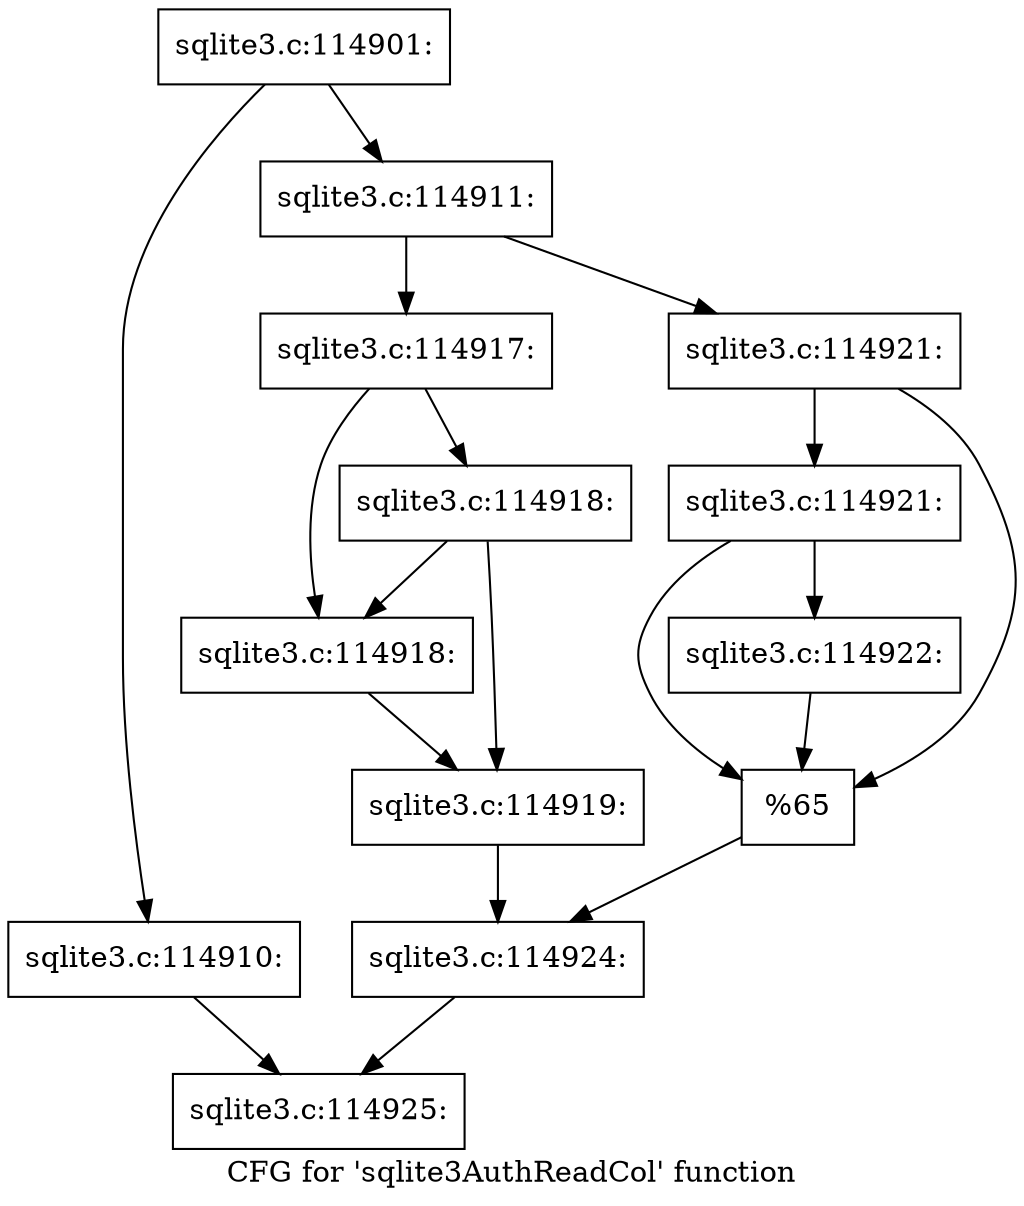 digraph "CFG for 'sqlite3AuthReadCol' function" {
	label="CFG for 'sqlite3AuthReadCol' function";

	Node0x55c0f5c20cf0 [shape=record,label="{sqlite3.c:114901:}"];
	Node0x55c0f5c20cf0 -> Node0x55c0f8eccab0;
	Node0x55c0f5c20cf0 -> Node0x55c0f8eccb00;
	Node0x55c0f8eccab0 [shape=record,label="{sqlite3.c:114910:}"];
	Node0x55c0f8eccab0 -> Node0x55c0f8eca470;
	Node0x55c0f8eccb00 [shape=record,label="{sqlite3.c:114911:}"];
	Node0x55c0f8eccb00 -> Node0x55c0f8ecd980;
	Node0x55c0f8eccb00 -> Node0x55c0f8ecdc90;
	Node0x55c0f8ecd980 [shape=record,label="{sqlite3.c:114917:}"];
	Node0x55c0f8ecd980 -> Node0x55c0f8ece630;
	Node0x55c0f8ecd980 -> Node0x55c0f8ece6d0;
	Node0x55c0f8ece6d0 [shape=record,label="{sqlite3.c:114918:}"];
	Node0x55c0f8ece6d0 -> Node0x55c0f8ece630;
	Node0x55c0f8ece6d0 -> Node0x55c0f8ece680;
	Node0x55c0f8ece630 [shape=record,label="{sqlite3.c:114918:}"];
	Node0x55c0f8ece630 -> Node0x55c0f8ece680;
	Node0x55c0f8ece680 [shape=record,label="{sqlite3.c:114919:}"];
	Node0x55c0f8ece680 -> Node0x55c0f8ecdc40;
	Node0x55c0f8ecdc90 [shape=record,label="{sqlite3.c:114921:}"];
	Node0x55c0f8ecdc90 -> Node0x55c0f8ecfc20;
	Node0x55c0f8ecdc90 -> Node0x55c0f8ecfbd0;
	Node0x55c0f8ecfc20 [shape=record,label="{sqlite3.c:114921:}"];
	Node0x55c0f8ecfc20 -> Node0x55c0f8ecfb80;
	Node0x55c0f8ecfc20 -> Node0x55c0f8ecfbd0;
	Node0x55c0f8ecfb80 [shape=record,label="{sqlite3.c:114922:}"];
	Node0x55c0f8ecfb80 -> Node0x55c0f8ecfbd0;
	Node0x55c0f8ecfbd0 [shape=record,label="{%65}"];
	Node0x55c0f8ecfbd0 -> Node0x55c0f8ecdc40;
	Node0x55c0f8ecdc40 [shape=record,label="{sqlite3.c:114924:}"];
	Node0x55c0f8ecdc40 -> Node0x55c0f8eca470;
	Node0x55c0f8eca470 [shape=record,label="{sqlite3.c:114925:}"];
}

